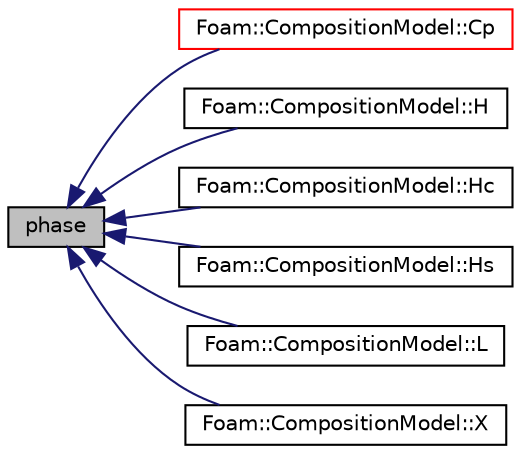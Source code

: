 digraph "phase"
{
  bgcolor="transparent";
  edge [fontname="Helvetica",fontsize="10",labelfontname="Helvetica",labelfontsize="10"];
  node [fontname="Helvetica",fontsize="10",shape=record];
  rankdir="LR";
  Node1 [label="phase",height=0.2,width=0.4,color="black", fillcolor="grey75", style="filled", fontcolor="black"];
  Node1 -> Node2 [dir="back",color="midnightblue",fontsize="10",style="solid",fontname="Helvetica"];
  Node2 [label="Foam::CompositionModel::Cp",height=0.2,width=0.4,color="red",URL="$a00331.html#a3063f4507c05978b5d0b2ac54b5438b1",tooltip="Return specific heat caoacity for the phase phaseI. "];
  Node1 -> Node3 [dir="back",color="midnightblue",fontsize="10",style="solid",fontname="Helvetica"];
  Node3 [label="Foam::CompositionModel::H",height=0.2,width=0.4,color="black",URL="$a00331.html#a338a3d5a8c759d9c5263d7c2fa4053c7",tooltip="Return total enthalpy for the phase phaseI. "];
  Node1 -> Node4 [dir="back",color="midnightblue",fontsize="10",style="solid",fontname="Helvetica"];
  Node4 [label="Foam::CompositionModel::Hc",height=0.2,width=0.4,color="black",URL="$a00331.html#a7939e2549fcd9dfac390608313d89688",tooltip="Return chemical enthalpy for the phase phaseI. "];
  Node1 -> Node5 [dir="back",color="midnightblue",fontsize="10",style="solid",fontname="Helvetica"];
  Node5 [label="Foam::CompositionModel::Hs",height=0.2,width=0.4,color="black",URL="$a00331.html#a236b3c220fd5d0c2e3f2827e8fc9bc58",tooltip="Return sensible enthalpy for the phase phaseI. "];
  Node1 -> Node6 [dir="back",color="midnightblue",fontsize="10",style="solid",fontname="Helvetica"];
  Node6 [label="Foam::CompositionModel::L",height=0.2,width=0.4,color="black",URL="$a00331.html#a89477d77a3219cabd4fd09e9eea2e181",tooltip="Return latent heat for the phase phaseI. "];
  Node1 -> Node7 [dir="back",color="midnightblue",fontsize="10",style="solid",fontname="Helvetica"];
  Node7 [label="Foam::CompositionModel::X",height=0.2,width=0.4,color="black",URL="$a00331.html#aac04a13759cd4bc6bef4b662e72212a0",tooltip="Return the list of phase phaseI volume fractions fractions. "];
}
